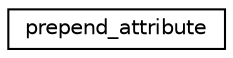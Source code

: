digraph "Graphical Class Hierarchy"
{
 // INTERACTIVE_SVG=YES
 // LATEX_PDF_SIZE
  edge [fontname="Helvetica",fontsize="10",labelfontname="Helvetica",labelfontsize="10"];
  node [fontname="Helvetica",fontsize="10",shape=record];
  rankdir="LR";
  Node0 [label="prepend_attribute",height=0.2,width=0.4,color="black", fillcolor="white", style="filled",URL="$interfacediag__util__mod_1_1prepend__attribute.html",tooltip="Prepend a value to a string attribute in the output field or output file."];
}
